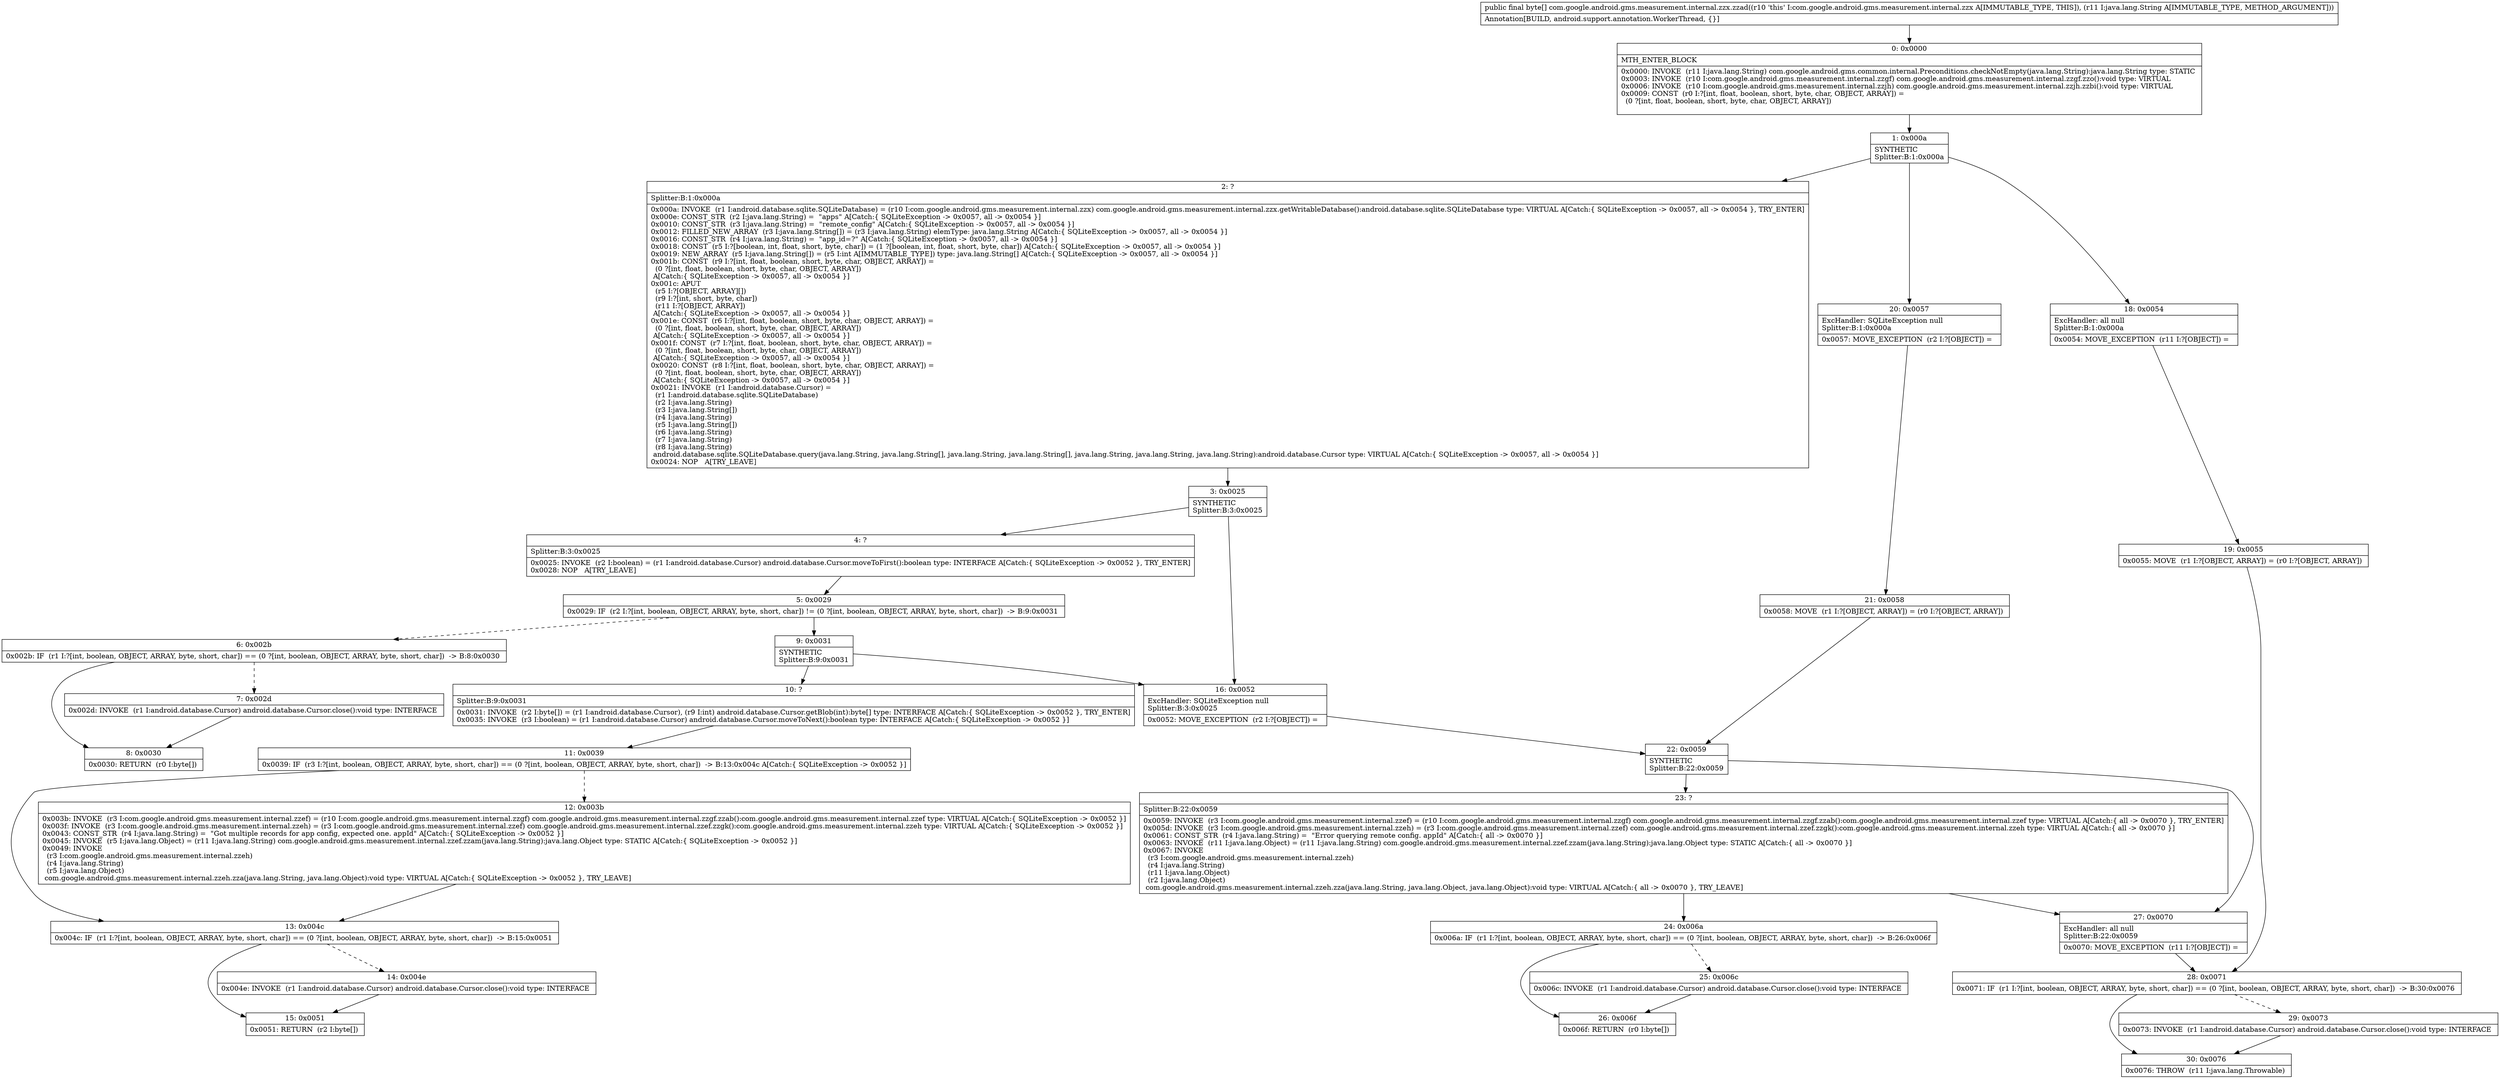 digraph "CFG forcom.google.android.gms.measurement.internal.zzx.zzad(Ljava\/lang\/String;)[B" {
Node_0 [shape=record,label="{0\:\ 0x0000|MTH_ENTER_BLOCK\l|0x0000: INVOKE  (r11 I:java.lang.String) com.google.android.gms.common.internal.Preconditions.checkNotEmpty(java.lang.String):java.lang.String type: STATIC \l0x0003: INVOKE  (r10 I:com.google.android.gms.measurement.internal.zzgf) com.google.android.gms.measurement.internal.zzgf.zzo():void type: VIRTUAL \l0x0006: INVOKE  (r10 I:com.google.android.gms.measurement.internal.zzjh) com.google.android.gms.measurement.internal.zzjh.zzbi():void type: VIRTUAL \l0x0009: CONST  (r0 I:?[int, float, boolean, short, byte, char, OBJECT, ARRAY]) = \l  (0 ?[int, float, boolean, short, byte, char, OBJECT, ARRAY])\l \l}"];
Node_1 [shape=record,label="{1\:\ 0x000a|SYNTHETIC\lSplitter:B:1:0x000a\l}"];
Node_2 [shape=record,label="{2\:\ ?|Splitter:B:1:0x000a\l|0x000a: INVOKE  (r1 I:android.database.sqlite.SQLiteDatabase) = (r10 I:com.google.android.gms.measurement.internal.zzx) com.google.android.gms.measurement.internal.zzx.getWritableDatabase():android.database.sqlite.SQLiteDatabase type: VIRTUAL A[Catch:\{ SQLiteException \-\> 0x0057, all \-\> 0x0054 \}, TRY_ENTER]\l0x000e: CONST_STR  (r2 I:java.lang.String) =  \"apps\" A[Catch:\{ SQLiteException \-\> 0x0057, all \-\> 0x0054 \}]\l0x0010: CONST_STR  (r3 I:java.lang.String) =  \"remote_config\" A[Catch:\{ SQLiteException \-\> 0x0057, all \-\> 0x0054 \}]\l0x0012: FILLED_NEW_ARRAY  (r3 I:java.lang.String[]) = (r3 I:java.lang.String) elemType: java.lang.String A[Catch:\{ SQLiteException \-\> 0x0057, all \-\> 0x0054 \}]\l0x0016: CONST_STR  (r4 I:java.lang.String) =  \"app_id=?\" A[Catch:\{ SQLiteException \-\> 0x0057, all \-\> 0x0054 \}]\l0x0018: CONST  (r5 I:?[boolean, int, float, short, byte, char]) = (1 ?[boolean, int, float, short, byte, char]) A[Catch:\{ SQLiteException \-\> 0x0057, all \-\> 0x0054 \}]\l0x0019: NEW_ARRAY  (r5 I:java.lang.String[]) = (r5 I:int A[IMMUTABLE_TYPE]) type: java.lang.String[] A[Catch:\{ SQLiteException \-\> 0x0057, all \-\> 0x0054 \}]\l0x001b: CONST  (r9 I:?[int, float, boolean, short, byte, char, OBJECT, ARRAY]) = \l  (0 ?[int, float, boolean, short, byte, char, OBJECT, ARRAY])\l A[Catch:\{ SQLiteException \-\> 0x0057, all \-\> 0x0054 \}]\l0x001c: APUT  \l  (r5 I:?[OBJECT, ARRAY][])\l  (r9 I:?[int, short, byte, char])\l  (r11 I:?[OBJECT, ARRAY])\l A[Catch:\{ SQLiteException \-\> 0x0057, all \-\> 0x0054 \}]\l0x001e: CONST  (r6 I:?[int, float, boolean, short, byte, char, OBJECT, ARRAY]) = \l  (0 ?[int, float, boolean, short, byte, char, OBJECT, ARRAY])\l A[Catch:\{ SQLiteException \-\> 0x0057, all \-\> 0x0054 \}]\l0x001f: CONST  (r7 I:?[int, float, boolean, short, byte, char, OBJECT, ARRAY]) = \l  (0 ?[int, float, boolean, short, byte, char, OBJECT, ARRAY])\l A[Catch:\{ SQLiteException \-\> 0x0057, all \-\> 0x0054 \}]\l0x0020: CONST  (r8 I:?[int, float, boolean, short, byte, char, OBJECT, ARRAY]) = \l  (0 ?[int, float, boolean, short, byte, char, OBJECT, ARRAY])\l A[Catch:\{ SQLiteException \-\> 0x0057, all \-\> 0x0054 \}]\l0x0021: INVOKE  (r1 I:android.database.Cursor) = \l  (r1 I:android.database.sqlite.SQLiteDatabase)\l  (r2 I:java.lang.String)\l  (r3 I:java.lang.String[])\l  (r4 I:java.lang.String)\l  (r5 I:java.lang.String[])\l  (r6 I:java.lang.String)\l  (r7 I:java.lang.String)\l  (r8 I:java.lang.String)\l android.database.sqlite.SQLiteDatabase.query(java.lang.String, java.lang.String[], java.lang.String, java.lang.String[], java.lang.String, java.lang.String, java.lang.String):android.database.Cursor type: VIRTUAL A[Catch:\{ SQLiteException \-\> 0x0057, all \-\> 0x0054 \}]\l0x0024: NOP   A[TRY_LEAVE]\l}"];
Node_3 [shape=record,label="{3\:\ 0x0025|SYNTHETIC\lSplitter:B:3:0x0025\l}"];
Node_4 [shape=record,label="{4\:\ ?|Splitter:B:3:0x0025\l|0x0025: INVOKE  (r2 I:boolean) = (r1 I:android.database.Cursor) android.database.Cursor.moveToFirst():boolean type: INTERFACE A[Catch:\{ SQLiteException \-\> 0x0052 \}, TRY_ENTER]\l0x0028: NOP   A[TRY_LEAVE]\l}"];
Node_5 [shape=record,label="{5\:\ 0x0029|0x0029: IF  (r2 I:?[int, boolean, OBJECT, ARRAY, byte, short, char]) != (0 ?[int, boolean, OBJECT, ARRAY, byte, short, char])  \-\> B:9:0x0031 \l}"];
Node_6 [shape=record,label="{6\:\ 0x002b|0x002b: IF  (r1 I:?[int, boolean, OBJECT, ARRAY, byte, short, char]) == (0 ?[int, boolean, OBJECT, ARRAY, byte, short, char])  \-\> B:8:0x0030 \l}"];
Node_7 [shape=record,label="{7\:\ 0x002d|0x002d: INVOKE  (r1 I:android.database.Cursor) android.database.Cursor.close():void type: INTERFACE \l}"];
Node_8 [shape=record,label="{8\:\ 0x0030|0x0030: RETURN  (r0 I:byte[]) \l}"];
Node_9 [shape=record,label="{9\:\ 0x0031|SYNTHETIC\lSplitter:B:9:0x0031\l}"];
Node_10 [shape=record,label="{10\:\ ?|Splitter:B:9:0x0031\l|0x0031: INVOKE  (r2 I:byte[]) = (r1 I:android.database.Cursor), (r9 I:int) android.database.Cursor.getBlob(int):byte[] type: INTERFACE A[Catch:\{ SQLiteException \-\> 0x0052 \}, TRY_ENTER]\l0x0035: INVOKE  (r3 I:boolean) = (r1 I:android.database.Cursor) android.database.Cursor.moveToNext():boolean type: INTERFACE A[Catch:\{ SQLiteException \-\> 0x0052 \}]\l}"];
Node_11 [shape=record,label="{11\:\ 0x0039|0x0039: IF  (r3 I:?[int, boolean, OBJECT, ARRAY, byte, short, char]) == (0 ?[int, boolean, OBJECT, ARRAY, byte, short, char])  \-\> B:13:0x004c A[Catch:\{ SQLiteException \-\> 0x0052 \}]\l}"];
Node_12 [shape=record,label="{12\:\ 0x003b|0x003b: INVOKE  (r3 I:com.google.android.gms.measurement.internal.zzef) = (r10 I:com.google.android.gms.measurement.internal.zzgf) com.google.android.gms.measurement.internal.zzgf.zzab():com.google.android.gms.measurement.internal.zzef type: VIRTUAL A[Catch:\{ SQLiteException \-\> 0x0052 \}]\l0x003f: INVOKE  (r3 I:com.google.android.gms.measurement.internal.zzeh) = (r3 I:com.google.android.gms.measurement.internal.zzef) com.google.android.gms.measurement.internal.zzef.zzgk():com.google.android.gms.measurement.internal.zzeh type: VIRTUAL A[Catch:\{ SQLiteException \-\> 0x0052 \}]\l0x0043: CONST_STR  (r4 I:java.lang.String) =  \"Got multiple records for app config, expected one. appId\" A[Catch:\{ SQLiteException \-\> 0x0052 \}]\l0x0045: INVOKE  (r5 I:java.lang.Object) = (r11 I:java.lang.String) com.google.android.gms.measurement.internal.zzef.zzam(java.lang.String):java.lang.Object type: STATIC A[Catch:\{ SQLiteException \-\> 0x0052 \}]\l0x0049: INVOKE  \l  (r3 I:com.google.android.gms.measurement.internal.zzeh)\l  (r4 I:java.lang.String)\l  (r5 I:java.lang.Object)\l com.google.android.gms.measurement.internal.zzeh.zza(java.lang.String, java.lang.Object):void type: VIRTUAL A[Catch:\{ SQLiteException \-\> 0x0052 \}, TRY_LEAVE]\l}"];
Node_13 [shape=record,label="{13\:\ 0x004c|0x004c: IF  (r1 I:?[int, boolean, OBJECT, ARRAY, byte, short, char]) == (0 ?[int, boolean, OBJECT, ARRAY, byte, short, char])  \-\> B:15:0x0051 \l}"];
Node_14 [shape=record,label="{14\:\ 0x004e|0x004e: INVOKE  (r1 I:android.database.Cursor) android.database.Cursor.close():void type: INTERFACE \l}"];
Node_15 [shape=record,label="{15\:\ 0x0051|0x0051: RETURN  (r2 I:byte[]) \l}"];
Node_16 [shape=record,label="{16\:\ 0x0052|ExcHandler: SQLiteException null\lSplitter:B:3:0x0025\l|0x0052: MOVE_EXCEPTION  (r2 I:?[OBJECT]) =  \l}"];
Node_18 [shape=record,label="{18\:\ 0x0054|ExcHandler: all null\lSplitter:B:1:0x000a\l|0x0054: MOVE_EXCEPTION  (r11 I:?[OBJECT]) =  \l}"];
Node_19 [shape=record,label="{19\:\ 0x0055|0x0055: MOVE  (r1 I:?[OBJECT, ARRAY]) = (r0 I:?[OBJECT, ARRAY]) \l}"];
Node_20 [shape=record,label="{20\:\ 0x0057|ExcHandler: SQLiteException null\lSplitter:B:1:0x000a\l|0x0057: MOVE_EXCEPTION  (r2 I:?[OBJECT]) =  \l}"];
Node_21 [shape=record,label="{21\:\ 0x0058|0x0058: MOVE  (r1 I:?[OBJECT, ARRAY]) = (r0 I:?[OBJECT, ARRAY]) \l}"];
Node_22 [shape=record,label="{22\:\ 0x0059|SYNTHETIC\lSplitter:B:22:0x0059\l}"];
Node_23 [shape=record,label="{23\:\ ?|Splitter:B:22:0x0059\l|0x0059: INVOKE  (r3 I:com.google.android.gms.measurement.internal.zzef) = (r10 I:com.google.android.gms.measurement.internal.zzgf) com.google.android.gms.measurement.internal.zzgf.zzab():com.google.android.gms.measurement.internal.zzef type: VIRTUAL A[Catch:\{ all \-\> 0x0070 \}, TRY_ENTER]\l0x005d: INVOKE  (r3 I:com.google.android.gms.measurement.internal.zzeh) = (r3 I:com.google.android.gms.measurement.internal.zzef) com.google.android.gms.measurement.internal.zzef.zzgk():com.google.android.gms.measurement.internal.zzeh type: VIRTUAL A[Catch:\{ all \-\> 0x0070 \}]\l0x0061: CONST_STR  (r4 I:java.lang.String) =  \"Error querying remote config. appId\" A[Catch:\{ all \-\> 0x0070 \}]\l0x0063: INVOKE  (r11 I:java.lang.Object) = (r11 I:java.lang.String) com.google.android.gms.measurement.internal.zzef.zzam(java.lang.String):java.lang.Object type: STATIC A[Catch:\{ all \-\> 0x0070 \}]\l0x0067: INVOKE  \l  (r3 I:com.google.android.gms.measurement.internal.zzeh)\l  (r4 I:java.lang.String)\l  (r11 I:java.lang.Object)\l  (r2 I:java.lang.Object)\l com.google.android.gms.measurement.internal.zzeh.zza(java.lang.String, java.lang.Object, java.lang.Object):void type: VIRTUAL A[Catch:\{ all \-\> 0x0070 \}, TRY_LEAVE]\l}"];
Node_24 [shape=record,label="{24\:\ 0x006a|0x006a: IF  (r1 I:?[int, boolean, OBJECT, ARRAY, byte, short, char]) == (0 ?[int, boolean, OBJECT, ARRAY, byte, short, char])  \-\> B:26:0x006f \l}"];
Node_25 [shape=record,label="{25\:\ 0x006c|0x006c: INVOKE  (r1 I:android.database.Cursor) android.database.Cursor.close():void type: INTERFACE \l}"];
Node_26 [shape=record,label="{26\:\ 0x006f|0x006f: RETURN  (r0 I:byte[]) \l}"];
Node_27 [shape=record,label="{27\:\ 0x0070|ExcHandler: all null\lSplitter:B:22:0x0059\l|0x0070: MOVE_EXCEPTION  (r11 I:?[OBJECT]) =  \l}"];
Node_28 [shape=record,label="{28\:\ 0x0071|0x0071: IF  (r1 I:?[int, boolean, OBJECT, ARRAY, byte, short, char]) == (0 ?[int, boolean, OBJECT, ARRAY, byte, short, char])  \-\> B:30:0x0076 \l}"];
Node_29 [shape=record,label="{29\:\ 0x0073|0x0073: INVOKE  (r1 I:android.database.Cursor) android.database.Cursor.close():void type: INTERFACE \l}"];
Node_30 [shape=record,label="{30\:\ 0x0076|0x0076: THROW  (r11 I:java.lang.Throwable) \l}"];
MethodNode[shape=record,label="{public final byte[] com.google.android.gms.measurement.internal.zzx.zzad((r10 'this' I:com.google.android.gms.measurement.internal.zzx A[IMMUTABLE_TYPE, THIS]), (r11 I:java.lang.String A[IMMUTABLE_TYPE, METHOD_ARGUMENT]))  | Annotation[BUILD, android.support.annotation.WorkerThread, \{\}]\l}"];
MethodNode -> Node_0;
Node_0 -> Node_1;
Node_1 -> Node_2;
Node_1 -> Node_20;
Node_1 -> Node_18;
Node_2 -> Node_3;
Node_3 -> Node_4;
Node_3 -> Node_16;
Node_4 -> Node_5;
Node_5 -> Node_6[style=dashed];
Node_5 -> Node_9;
Node_6 -> Node_7[style=dashed];
Node_6 -> Node_8;
Node_7 -> Node_8;
Node_9 -> Node_10;
Node_9 -> Node_16;
Node_10 -> Node_11;
Node_11 -> Node_12[style=dashed];
Node_11 -> Node_13;
Node_12 -> Node_13;
Node_13 -> Node_14[style=dashed];
Node_13 -> Node_15;
Node_14 -> Node_15;
Node_16 -> Node_22;
Node_18 -> Node_19;
Node_19 -> Node_28;
Node_20 -> Node_21;
Node_21 -> Node_22;
Node_22 -> Node_23;
Node_22 -> Node_27;
Node_23 -> Node_24;
Node_23 -> Node_27;
Node_24 -> Node_25[style=dashed];
Node_24 -> Node_26;
Node_25 -> Node_26;
Node_27 -> Node_28;
Node_28 -> Node_29[style=dashed];
Node_28 -> Node_30;
Node_29 -> Node_30;
}

